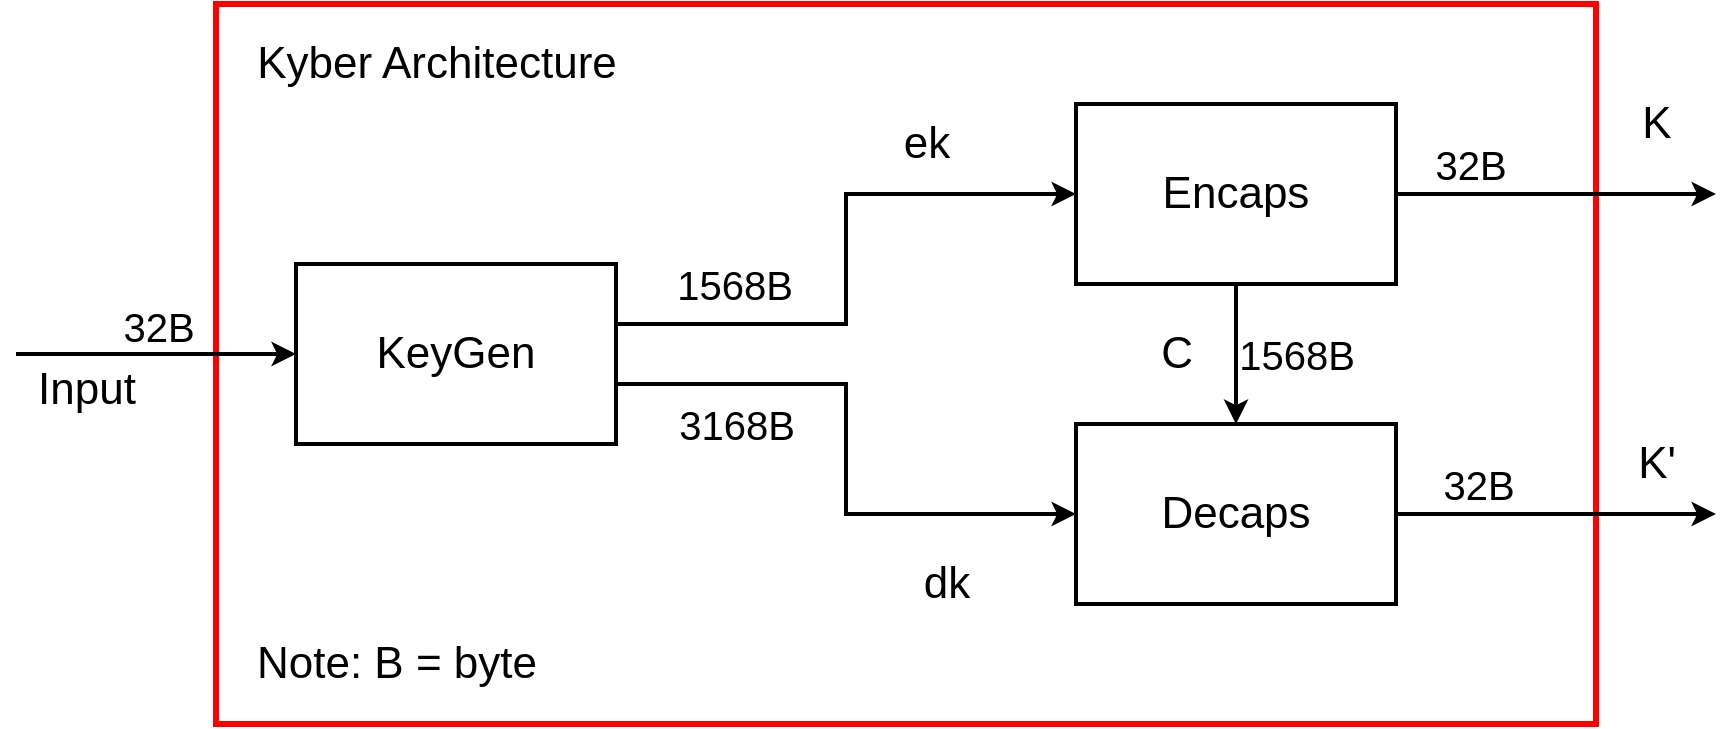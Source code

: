 <mxfile version="24.7.8" pages="3">
  <diagram name="Overview" id="ja2WramjPzVJ_qHBszoy">
    <mxGraphModel dx="2087" dy="1384" grid="1" gridSize="10" guides="1" tooltips="1" connect="1" arrows="1" fold="1" page="0" pageScale="1" pageWidth="850" pageHeight="1100" math="0" shadow="0">
      <root>
        <mxCell id="0" />
        <mxCell id="1" parent="0" />
        <mxCell id="rpDE_CmYQEJC0FY3V-Dk-33" value="" style="rounded=0;whiteSpace=wrap;html=1;strokeWidth=3;strokeColor=#FF0000;" vertex="1" parent="1">
          <mxGeometry x="-40" y="-280" width="690" height="360" as="geometry" />
        </mxCell>
        <mxCell id="rpDE_CmYQEJC0FY3V-Dk-9" style="edgeStyle=orthogonalEdgeStyle;rounded=0;orthogonalLoop=1;jettySize=auto;html=1;startArrow=classic;startFill=1;endArrow=none;endFill=0;strokeWidth=2;" edge="1" parent="1" source="rpDE_CmYQEJC0FY3V-Dk-2">
          <mxGeometry relative="1" as="geometry">
            <mxPoint x="-140" y="-105.0" as="targetPoint" />
          </mxGeometry>
        </mxCell>
        <mxCell id="rpDE_CmYQEJC0FY3V-Dk-15" value="&lt;font style=&quot;font-size: 20px;&quot;&gt;32B&lt;/font&gt;" style="edgeLabel;html=1;align=center;verticalAlign=middle;resizable=0;points=[];" vertex="1" connectable="0" parent="rpDE_CmYQEJC0FY3V-Dk-9">
          <mxGeometry x="0.281" y="2" relative="1" as="geometry">
            <mxPoint x="20" y="-17" as="offset" />
          </mxGeometry>
        </mxCell>
        <mxCell id="rpDE_CmYQEJC0FY3V-Dk-24" style="edgeStyle=orthogonalEdgeStyle;rounded=0;orthogonalLoop=1;jettySize=auto;html=1;entryX=0;entryY=0.5;entryDx=0;entryDy=0;strokeWidth=2;" edge="1" parent="1" source="rpDE_CmYQEJC0FY3V-Dk-2" target="rpDE_CmYQEJC0FY3V-Dk-5">
          <mxGeometry relative="1" as="geometry">
            <Array as="points">
              <mxPoint x="275" y="-120" />
              <mxPoint x="275" y="-185" />
            </Array>
          </mxGeometry>
        </mxCell>
        <mxCell id="rpDE_CmYQEJC0FY3V-Dk-26" value="&lt;font style=&quot;font-size: 20px;&quot;&gt;1568B&lt;/font&gt;" style="edgeLabel;html=1;align=center;verticalAlign=middle;resizable=0;points=[];" vertex="1" connectable="0" parent="rpDE_CmYQEJC0FY3V-Dk-24">
          <mxGeometry x="-0.6" y="4" relative="1" as="geometry">
            <mxPoint y="-16" as="offset" />
          </mxGeometry>
        </mxCell>
        <mxCell id="rpDE_CmYQEJC0FY3V-Dk-25" style="edgeStyle=orthogonalEdgeStyle;rounded=0;orthogonalLoop=1;jettySize=auto;html=1;entryX=0;entryY=0.5;entryDx=0;entryDy=0;strokeWidth=2;" edge="1" parent="1" source="rpDE_CmYQEJC0FY3V-Dk-2" target="rpDE_CmYQEJC0FY3V-Dk-6">
          <mxGeometry relative="1" as="geometry">
            <Array as="points">
              <mxPoint x="275" y="-90" />
              <mxPoint x="275" y="-25" />
            </Array>
          </mxGeometry>
        </mxCell>
        <mxCell id="rpDE_CmYQEJC0FY3V-Dk-27" value="&lt;font style=&quot;font-size: 20px;&quot;&gt;3168B&lt;/font&gt;" style="edgeLabel;html=1;align=center;verticalAlign=middle;resizable=0;points=[];" vertex="1" connectable="0" parent="rpDE_CmYQEJC0FY3V-Dk-25">
          <mxGeometry x="-0.654" relative="1" as="geometry">
            <mxPoint x="9" y="20" as="offset" />
          </mxGeometry>
        </mxCell>
        <mxCell id="rpDE_CmYQEJC0FY3V-Dk-2" value="&lt;font style=&quot;font-size: 22px;&quot;&gt;KeyGen&lt;/font&gt;" style="rounded=0;whiteSpace=wrap;html=1;strokeWidth=2;" vertex="1" parent="1">
          <mxGeometry y="-150" width="160" height="90" as="geometry" />
        </mxCell>
        <mxCell id="rpDE_CmYQEJC0FY3V-Dk-7" style="edgeStyle=orthogonalEdgeStyle;rounded=0;orthogonalLoop=1;jettySize=auto;html=1;strokeWidth=2;" edge="1" parent="1" source="rpDE_CmYQEJC0FY3V-Dk-5">
          <mxGeometry relative="1" as="geometry">
            <mxPoint x="710" y="-185.0" as="targetPoint" />
          </mxGeometry>
        </mxCell>
        <mxCell id="rpDE_CmYQEJC0FY3V-Dk-30" value="&lt;font style=&quot;font-size: 20px;&quot;&gt;32B&lt;/font&gt;" style="edgeLabel;html=1;align=center;verticalAlign=middle;resizable=0;points=[];" vertex="1" connectable="0" parent="rpDE_CmYQEJC0FY3V-Dk-7">
          <mxGeometry x="-0.539" y="1" relative="1" as="geometry">
            <mxPoint y="-14" as="offset" />
          </mxGeometry>
        </mxCell>
        <mxCell id="rpDE_CmYQEJC0FY3V-Dk-21" style="edgeStyle=orthogonalEdgeStyle;rounded=0;orthogonalLoop=1;jettySize=auto;html=1;strokeWidth=2;" edge="1" parent="1" source="rpDE_CmYQEJC0FY3V-Dk-5" target="rpDE_CmYQEJC0FY3V-Dk-6">
          <mxGeometry relative="1" as="geometry" />
        </mxCell>
        <mxCell id="rpDE_CmYQEJC0FY3V-Dk-31" value="&lt;font style=&quot;font-size: 20px;&quot;&gt;1568B&lt;/font&gt;" style="edgeLabel;html=1;align=center;verticalAlign=middle;resizable=0;points=[];" vertex="1" connectable="0" parent="rpDE_CmYQEJC0FY3V-Dk-21">
          <mxGeometry x="-0.086" y="-3" relative="1" as="geometry">
            <mxPoint x="33" y="3" as="offset" />
          </mxGeometry>
        </mxCell>
        <mxCell id="rpDE_CmYQEJC0FY3V-Dk-5" value="&lt;font style=&quot;font-size: 22px;&quot;&gt;Encaps&lt;/font&gt;" style="rounded=0;whiteSpace=wrap;html=1;strokeWidth=2;" vertex="1" parent="1">
          <mxGeometry x="390" y="-230" width="160" height="90" as="geometry" />
        </mxCell>
        <mxCell id="rpDE_CmYQEJC0FY3V-Dk-8" style="edgeStyle=orthogonalEdgeStyle;rounded=0;orthogonalLoop=1;jettySize=auto;html=1;strokeWidth=2;" edge="1" parent="1" source="rpDE_CmYQEJC0FY3V-Dk-6">
          <mxGeometry relative="1" as="geometry">
            <mxPoint x="710" y="-25" as="targetPoint" />
          </mxGeometry>
        </mxCell>
        <mxCell id="rpDE_CmYQEJC0FY3V-Dk-32" value="&lt;font style=&quot;font-size: 20px;&quot;&gt;32B&lt;/font&gt;" style="edgeLabel;html=1;align=center;verticalAlign=middle;resizable=0;points=[];" vertex="1" connectable="0" parent="rpDE_CmYQEJC0FY3V-Dk-8">
          <mxGeometry x="-0.457" relative="1" as="geometry">
            <mxPoint x="-3" y="-15" as="offset" />
          </mxGeometry>
        </mxCell>
        <mxCell id="rpDE_CmYQEJC0FY3V-Dk-6" value="&lt;font style=&quot;font-size: 22px;&quot;&gt;Decaps&lt;/font&gt;" style="rounded=0;whiteSpace=wrap;html=1;strokeWidth=2;" vertex="1" parent="1">
          <mxGeometry x="390" y="-70" width="160" height="90" as="geometry" />
        </mxCell>
        <mxCell id="rpDE_CmYQEJC0FY3V-Dk-18" value="&lt;font style=&quot;font-size: 22px;&quot;&gt;Input&lt;/font&gt;" style="text;html=1;align=center;verticalAlign=middle;resizable=0;points=[];autosize=1;strokeColor=none;fillColor=none;" vertex="1" parent="1">
          <mxGeometry x="-140" y="-107" width="70" height="40" as="geometry" />
        </mxCell>
        <mxCell id="rpDE_CmYQEJC0FY3V-Dk-19" value="&lt;span style=&quot;font-size: 22px;&quot;&gt;ek&lt;/span&gt;" style="text;html=1;align=center;verticalAlign=middle;resizable=0;points=[];autosize=1;strokeColor=none;fillColor=none;" vertex="1" parent="1">
          <mxGeometry x="290" y="-230" width="50" height="40" as="geometry" />
        </mxCell>
        <mxCell id="rpDE_CmYQEJC0FY3V-Dk-20" value="&lt;span style=&quot;font-size: 22px;&quot;&gt;dk&lt;/span&gt;" style="text;html=1;align=center;verticalAlign=middle;resizable=0;points=[];autosize=1;strokeColor=none;fillColor=none;" vertex="1" parent="1">
          <mxGeometry x="300" y="-10" width="50" height="40" as="geometry" />
        </mxCell>
        <mxCell id="rpDE_CmYQEJC0FY3V-Dk-23" value="&lt;span style=&quot;font-size: 22px;&quot;&gt;C&lt;/span&gt;" style="text;html=1;align=center;verticalAlign=middle;resizable=0;points=[];autosize=1;strokeColor=none;fillColor=none;" vertex="1" parent="1">
          <mxGeometry x="420" y="-125" width="40" height="40" as="geometry" />
        </mxCell>
        <mxCell id="rpDE_CmYQEJC0FY3V-Dk-28" value="&lt;span style=&quot;font-size: 22px;&quot;&gt;K&lt;/span&gt;" style="text;html=1;align=center;verticalAlign=middle;resizable=0;points=[];autosize=1;strokeColor=none;fillColor=none;" vertex="1" parent="1">
          <mxGeometry x="660" y="-240" width="40" height="40" as="geometry" />
        </mxCell>
        <mxCell id="rpDE_CmYQEJC0FY3V-Dk-29" value="&lt;span style=&quot;font-size: 22px;&quot;&gt;K&#39;&lt;/span&gt;" style="text;html=1;align=center;verticalAlign=middle;resizable=0;points=[];autosize=1;strokeColor=none;fillColor=none;" vertex="1" parent="1">
          <mxGeometry x="660" y="-70" width="40" height="40" as="geometry" />
        </mxCell>
        <mxCell id="rpDE_CmYQEJC0FY3V-Dk-35" value="&lt;font style=&quot;font-size: 22px;&quot;&gt;Note: B = byte&lt;/font&gt;" style="text;html=1;align=center;verticalAlign=middle;resizable=0;points=[];autosize=1;strokeColor=none;fillColor=none;" vertex="1" parent="1">
          <mxGeometry x="-30" y="30" width="160" height="40" as="geometry" />
        </mxCell>
        <mxCell id="rpDE_CmYQEJC0FY3V-Dk-36" value="&lt;font style=&quot;font-size: 22px;&quot;&gt;Kyber Architecture&lt;/font&gt;" style="text;html=1;align=center;verticalAlign=middle;resizable=0;points=[];autosize=1;strokeColor=none;fillColor=none;" vertex="1" parent="1">
          <mxGeometry x="-30" y="-270" width="200" height="40" as="geometry" />
        </mxCell>
      </root>
    </mxGraphModel>
  </diagram>
  <diagram id="DzeZ252BR9DH2Ovga-I8" name="KeyGen">
    <mxGraphModel dx="2606" dy="1686" grid="1" gridSize="10" guides="1" tooltips="1" connect="1" arrows="1" fold="1" page="0" pageScale="1" pageWidth="850" pageHeight="1100" math="0" shadow="0">
      <root>
        <mxCell id="0" />
        <mxCell id="1" parent="0" />
        <mxCell id="mL34Q1aMtCulInOtnUF3-39" value="" style="rounded=0;whiteSpace=wrap;html=1;strokeWidth=3;strokeColor=#FF0000;" vertex="1" parent="1">
          <mxGeometry x="-240" width="1220" height="510" as="geometry" />
        </mxCell>
        <mxCell id="AHL9EngqiZAHKOS9BCQk-5" style="edgeStyle=orthogonalEdgeStyle;rounded=0;orthogonalLoop=1;jettySize=auto;html=1;entryX=0;entryY=0.5;entryDx=0;entryDy=0;strokeWidth=2;" edge="1" parent="1" source="AHL9EngqiZAHKOS9BCQk-1" target="AHL9EngqiZAHKOS9BCQk-2">
          <mxGeometry relative="1" as="geometry">
            <Array as="points">
              <mxPoint x="10" y="190" />
              <mxPoint x="10" y="105" />
            </Array>
          </mxGeometry>
        </mxCell>
        <mxCell id="AHL9EngqiZAHKOS9BCQk-7" value="&lt;font style=&quot;font-size: 20px;&quot;&gt;32B&lt;/font&gt;" style="edgeLabel;html=1;align=center;verticalAlign=middle;resizable=0;points=[];" vertex="1" connectable="0" parent="AHL9EngqiZAHKOS9BCQk-5">
          <mxGeometry x="-0.602" relative="1" as="geometry">
            <mxPoint y="-20" as="offset" />
          </mxGeometry>
        </mxCell>
        <mxCell id="AHL9EngqiZAHKOS9BCQk-8" style="edgeStyle=orthogonalEdgeStyle;rounded=0;orthogonalLoop=1;jettySize=auto;html=1;endArrow=none;endFill=0;startArrow=classic;startFill=1;strokeWidth=2;" edge="1" parent="1" source="AHL9EngqiZAHKOS9BCQk-1">
          <mxGeometry relative="1" as="geometry">
            <mxPoint x="-300" y="210.0" as="targetPoint" />
          </mxGeometry>
        </mxCell>
        <mxCell id="MlFdts97HYArJtZZ4E4l-2" value="&lt;font style=&quot;font-size: 20px;&quot;&gt;32B&lt;/font&gt;" style="edgeLabel;html=1;align=center;verticalAlign=middle;resizable=0;points=[];" vertex="1" connectable="0" parent="AHL9EngqiZAHKOS9BCQk-8">
          <mxGeometry x="0.212" y="-2" relative="1" as="geometry">
            <mxPoint x="43" y="-18" as="offset" />
          </mxGeometry>
        </mxCell>
        <mxCell id="mL34Q1aMtCulInOtnUF3-5" style="edgeStyle=orthogonalEdgeStyle;rounded=0;orthogonalLoop=1;jettySize=auto;html=1;entryX=0;entryY=0.5;entryDx=0;entryDy=0;strokeWidth=2;" edge="1" parent="1" source="AHL9EngqiZAHKOS9BCQk-1" target="AHL9EngqiZAHKOS9BCQk-3">
          <mxGeometry relative="1" as="geometry">
            <Array as="points">
              <mxPoint x="10" y="230" />
              <mxPoint x="10" y="270" />
            </Array>
          </mxGeometry>
        </mxCell>
        <mxCell id="mL34Q1aMtCulInOtnUF3-7" value="&lt;font style=&quot;font-size: 20px;&quot;&gt;32B&lt;/font&gt;" style="edgeLabel;html=1;align=center;verticalAlign=middle;resizable=0;points=[];" vertex="1" connectable="0" parent="mL34Q1aMtCulInOtnUF3-5">
          <mxGeometry x="-0.565" y="-3" relative="1" as="geometry">
            <mxPoint y="17" as="offset" />
          </mxGeometry>
        </mxCell>
        <mxCell id="mL34Q1aMtCulInOtnUF3-14" style="edgeStyle=orthogonalEdgeStyle;rounded=0;orthogonalLoop=1;jettySize=auto;html=1;entryX=0;entryY=0.5;entryDx=0;entryDy=0;strokeWidth=2;" edge="1" parent="1" source="AHL9EngqiZAHKOS9BCQk-1" target="AHL9EngqiZAHKOS9BCQk-4">
          <mxGeometry relative="1" as="geometry">
            <Array as="points">
              <mxPoint x="10" y="230" />
              <mxPoint x="10" y="390" />
            </Array>
          </mxGeometry>
        </mxCell>
        <mxCell id="AHL9EngqiZAHKOS9BCQk-1" value="&lt;span style=&quot;font-size: 22px;&quot;&gt;Hash G&lt;/span&gt;" style="rounded=0;whiteSpace=wrap;html=1;strokeWidth=2;" vertex="1" parent="1">
          <mxGeometry x="-180" y="180" width="120" height="60" as="geometry" />
        </mxCell>
        <mxCell id="mL34Q1aMtCulInOtnUF3-2" style="edgeStyle=orthogonalEdgeStyle;rounded=0;orthogonalLoop=1;jettySize=auto;html=1;entryX=0;entryY=0.5;entryDx=0;entryDy=0;strokeWidth=2;" edge="1" parent="1" source="AHL9EngqiZAHKOS9BCQk-2" target="mL34Q1aMtCulInOtnUF3-1">
          <mxGeometry relative="1" as="geometry" />
        </mxCell>
        <mxCell id="mL34Q1aMtCulInOtnUF3-8" value="&lt;font style=&quot;font-size: 20px;&quot;&gt;2x256x&lt;b&gt;k&lt;/b&gt;x&lt;b&gt;k&lt;/b&gt;B&lt;/font&gt;" style="edgeLabel;html=1;align=center;verticalAlign=middle;resizable=0;points=[];" vertex="1" connectable="0" parent="mL34Q1aMtCulInOtnUF3-2">
          <mxGeometry x="0.014" y="1" relative="1" as="geometry">
            <mxPoint x="28" y="-14" as="offset" />
          </mxGeometry>
        </mxCell>
        <mxCell id="AHL9EngqiZAHKOS9BCQk-2" value="&lt;span style=&quot;font-size: 22px;&quot;&gt;MatrixGen&lt;/span&gt;" style="rounded=0;whiteSpace=wrap;html=1;strokeWidth=2;" vertex="1" parent="1">
          <mxGeometry x="80" y="30" width="120" height="150" as="geometry" />
        </mxCell>
        <mxCell id="mL34Q1aMtCulInOtnUF3-9" style="edgeStyle=orthogonalEdgeStyle;rounded=0;orthogonalLoop=1;jettySize=auto;html=1;startArrow=classic;startFill=1;endArrow=none;endFill=0;strokeWidth=2;" edge="1" parent="1" source="AHL9EngqiZAHKOS9BCQk-3">
          <mxGeometry relative="1" as="geometry">
            <mxPoint x="140" y="200" as="targetPoint" />
          </mxGeometry>
        </mxCell>
        <mxCell id="mL34Q1aMtCulInOtnUF3-12" style="edgeStyle=orthogonalEdgeStyle;rounded=0;orthogonalLoop=1;jettySize=auto;html=1;entryX=0.5;entryY=0;entryDx=0;entryDy=0;strokeWidth=2;" edge="1" parent="1" source="AHL9EngqiZAHKOS9BCQk-3" target="AHL9EngqiZAHKOS9BCQk-4">
          <mxGeometry relative="1" as="geometry" />
        </mxCell>
        <mxCell id="mL34Q1aMtCulInOtnUF3-15" style="edgeStyle=orthogonalEdgeStyle;rounded=0;orthogonalLoop=1;jettySize=auto;html=1;entryX=0.5;entryY=1;entryDx=0;entryDy=0;strokeWidth=2;" edge="1" parent="1" source="AHL9EngqiZAHKOS9BCQk-3" target="mL34Q1aMtCulInOtnUF3-1">
          <mxGeometry relative="1" as="geometry" />
        </mxCell>
        <mxCell id="mL34Q1aMtCulInOtnUF3-17" value="&lt;font style=&quot;font-size: 20px;&quot;&gt;2x256x&lt;b&gt;k&lt;/b&gt;B&lt;/font&gt;" style="edgeLabel;html=1;align=center;verticalAlign=middle;resizable=0;points=[];" vertex="1" connectable="0" parent="mL34Q1aMtCulInOtnUF3-15">
          <mxGeometry x="-0.352" y="1" relative="1" as="geometry">
            <mxPoint y="-19" as="offset" />
          </mxGeometry>
        </mxCell>
        <mxCell id="mL34Q1aMtCulInOtnUF3-26" style="edgeStyle=orthogonalEdgeStyle;rounded=0;orthogonalLoop=1;jettySize=auto;html=1;jumpStyle=line;strokeWidth=2;" edge="1" parent="1" source="AHL9EngqiZAHKOS9BCQk-3">
          <mxGeometry relative="1" as="geometry">
            <mxPoint x="1040" y="270" as="targetPoint" />
          </mxGeometry>
        </mxCell>
        <mxCell id="AHL9EngqiZAHKOS9BCQk-3" value="&lt;span style=&quot;font-size: 22px;&quot;&gt;ErrorGen&lt;/span&gt;" style="rounded=0;whiteSpace=wrap;html=1;strokeWidth=2;" vertex="1" parent="1">
          <mxGeometry x="80" y="240" width="120" height="60" as="geometry" />
        </mxCell>
        <mxCell id="mL34Q1aMtCulInOtnUF3-20" style="edgeStyle=orthogonalEdgeStyle;rounded=0;orthogonalLoop=1;jettySize=auto;html=1;entryX=0;entryY=0.5;entryDx=0;entryDy=0;strokeWidth=2;" edge="1" parent="1" source="AHL9EngqiZAHKOS9BCQk-4" target="mL34Q1aMtCulInOtnUF3-18">
          <mxGeometry relative="1" as="geometry" />
        </mxCell>
        <mxCell id="mL34Q1aMtCulInOtnUF3-21" value="&lt;font style=&quot;font-size: 20px;&quot;&gt;2x256x&lt;b&gt;k&lt;/b&gt;B&lt;/font&gt;" style="edgeLabel;html=1;align=center;verticalAlign=middle;resizable=0;points=[];" vertex="1" connectable="0" parent="mL34Q1aMtCulInOtnUF3-20">
          <mxGeometry x="-0.05" y="3" relative="1" as="geometry">
            <mxPoint x="-31" y="-17" as="offset" />
          </mxGeometry>
        </mxCell>
        <mxCell id="AHL9EngqiZAHKOS9BCQk-4" value="&lt;span style=&quot;font-size: 22px;&quot;&gt;ErrorGen&lt;/span&gt;" style="rounded=0;whiteSpace=wrap;html=1;strokeWidth=2;" vertex="1" parent="1">
          <mxGeometry x="80" y="360" width="120" height="60" as="geometry" />
        </mxCell>
        <mxCell id="AHL9EngqiZAHKOS9BCQk-6" value="&lt;font style=&quot;font-size: 22px;&quot;&gt;rho&lt;/font&gt;" style="text;html=1;align=center;verticalAlign=middle;resizable=0;points=[];autosize=1;strokeColor=none;fillColor=none;" vertex="1" parent="1">
          <mxGeometry x="10" y="60" width="60" height="40" as="geometry" />
        </mxCell>
        <mxCell id="MlFdts97HYArJtZZ4E4l-1" value="&lt;font style=&quot;font-size: 22px;&quot;&gt;d&lt;/font&gt;" style="text;html=1;align=center;verticalAlign=middle;resizable=0;points=[];autosize=1;strokeColor=none;fillColor=none;" vertex="1" parent="1">
          <mxGeometry x="-300" y="210" width="40" height="40" as="geometry" />
        </mxCell>
        <mxCell id="mL34Q1aMtCulInOtnUF3-1" value="&lt;font style=&quot;font-size: 22px;&quot;&gt;Mul Matrix&lt;/font&gt;" style="rounded=0;whiteSpace=wrap;html=1;strokeWidth=2;" vertex="1" parent="1">
          <mxGeometry x="440" y="75" width="120" height="60" as="geometry" />
        </mxCell>
        <mxCell id="mL34Q1aMtCulInOtnUF3-4" value="&lt;font style=&quot;font-size: 22px;&quot;&gt;A&#39;&amp;nbsp;&lt;/font&gt;" style="text;html=1;align=center;verticalAlign=middle;resizable=0;points=[];autosize=1;strokeColor=none;fillColor=none;" vertex="1" parent="1">
          <mxGeometry x="240" y="60" width="50" height="40" as="geometry" />
        </mxCell>
        <mxCell id="mL34Q1aMtCulInOtnUF3-6" value="&lt;font style=&quot;font-size: 22px;&quot;&gt;sigma&lt;/font&gt;" style="text;html=1;align=center;verticalAlign=middle;resizable=0;points=[];autosize=1;strokeColor=none;fillColor=none;" vertex="1" parent="1">
          <mxGeometry x="-70" y="300" width="80" height="40" as="geometry" />
        </mxCell>
        <mxCell id="mL34Q1aMtCulInOtnUF3-10" value="&lt;font style=&quot;font-size: 20px;&quot;&gt;N = 0&lt;/font&gt;" style="text;html=1;align=center;verticalAlign=middle;resizable=0;points=[];autosize=1;strokeColor=none;fillColor=none;" vertex="1" parent="1">
          <mxGeometry x="140" y="200" width="70" height="40" as="geometry" />
        </mxCell>
        <mxCell id="mL34Q1aMtCulInOtnUF3-13" value="&lt;font style=&quot;font-size: 22px;&quot;&gt;N&lt;/font&gt;" style="text;html=1;align=center;verticalAlign=middle;resizable=0;points=[];autosize=1;strokeColor=none;fillColor=none;" vertex="1" parent="1">
          <mxGeometry x="145" y="313" width="40" height="40" as="geometry" />
        </mxCell>
        <mxCell id="mL34Q1aMtCulInOtnUF3-16" value="&lt;font style=&quot;font-size: 22px;&quot;&gt;S&#39;&lt;/font&gt;" style="text;html=1;align=center;verticalAlign=middle;resizable=0;points=[];autosize=1;strokeColor=none;fillColor=none;" vertex="1" parent="1">
          <mxGeometry x="245" y="233" width="40" height="40" as="geometry" />
        </mxCell>
        <mxCell id="mL34Q1aMtCulInOtnUF3-18" value="&lt;font style=&quot;font-size: 22px;&quot;&gt;Add Matrix&lt;/font&gt;" style="rounded=0;whiteSpace=wrap;html=1;strokeWidth=2;" vertex="1" parent="1">
          <mxGeometry x="560" y="360" width="120" height="60" as="geometry" />
        </mxCell>
        <mxCell id="mL34Q1aMtCulInOtnUF3-19" style="edgeStyle=orthogonalEdgeStyle;rounded=0;orthogonalLoop=1;jettySize=auto;html=1;entryX=0.569;entryY=0.039;entryDx=0;entryDy=0;entryPerimeter=0;strokeWidth=2;jumpStyle=arc;" edge="1" parent="1" source="mL34Q1aMtCulInOtnUF3-1" target="mL34Q1aMtCulInOtnUF3-18">
          <mxGeometry relative="1" as="geometry">
            <Array as="points">
              <mxPoint x="628" y="105" />
            </Array>
          </mxGeometry>
        </mxCell>
        <mxCell id="mL34Q1aMtCulInOtnUF3-23" value="&lt;font style=&quot;font-size: 20px;&quot;&gt;2x256xkB&lt;/font&gt;" style="edgeLabel;html=1;align=center;verticalAlign=middle;resizable=0;points=[];" vertex="1" connectable="0" parent="mL34Q1aMtCulInOtnUF3-19">
          <mxGeometry x="-0.76" y="-1" relative="1" as="geometry">
            <mxPoint x="81" y="84" as="offset" />
          </mxGeometry>
        </mxCell>
        <mxCell id="mL34Q1aMtCulInOtnUF3-22" value="&lt;font style=&quot;font-size: 22px;&quot;&gt;E&#39;&lt;/font&gt;" style="text;html=1;align=center;verticalAlign=middle;resizable=0;points=[];autosize=1;strokeColor=none;fillColor=none;" vertex="1" parent="1">
          <mxGeometry x="245" y="353" width="40" height="40" as="geometry" />
        </mxCell>
        <mxCell id="mL34Q1aMtCulInOtnUF3-27" value="&lt;font style=&quot;font-size: 22px;&quot;&gt;dk&lt;/font&gt;" style="text;html=1;align=center;verticalAlign=middle;resizable=0;points=[];autosize=1;strokeColor=none;fillColor=none;" vertex="1" parent="1">
          <mxGeometry x="990" y="233" width="50" height="40" as="geometry" />
        </mxCell>
        <mxCell id="mL34Q1aMtCulInOtnUF3-32" style="edgeStyle=orthogonalEdgeStyle;rounded=0;orthogonalLoop=1;jettySize=auto;html=1;strokeWidth=2;" edge="1" parent="1" source="mL34Q1aMtCulInOtnUF3-30">
          <mxGeometry relative="1" as="geometry">
            <mxPoint x="1040" y="405" as="targetPoint" />
          </mxGeometry>
        </mxCell>
        <mxCell id="mL34Q1aMtCulInOtnUF3-37" value="&lt;font style=&quot;font-size: 20px;&quot;&gt;(2x256x&lt;b&gt;k&lt;/b&gt; + 32)B&lt;/font&gt;" style="edgeLabel;html=1;align=center;verticalAlign=middle;resizable=0;points=[];" vertex="1" connectable="0" parent="mL34Q1aMtCulInOtnUF3-32">
          <mxGeometry x="-0.611" y="2" relative="1" as="geometry">
            <mxPoint x="43" y="-23" as="offset" />
          </mxGeometry>
        </mxCell>
        <mxCell id="mL34Q1aMtCulInOtnUF3-34" style="edgeStyle=orthogonalEdgeStyle;rounded=0;orthogonalLoop=1;jettySize=auto;html=1;startArrow=classic;startFill=1;endArrow=none;endFill=0;strokeWidth=2;" edge="1" parent="1" source="mL34Q1aMtCulInOtnUF3-30">
          <mxGeometry relative="1" as="geometry">
            <mxPoint x="680" y="440" as="targetPoint" />
            <Array as="points">
              <mxPoint x="690" y="440" />
              <mxPoint x="690" y="440" />
            </Array>
          </mxGeometry>
        </mxCell>
        <mxCell id="mL34Q1aMtCulInOtnUF3-30" value="&lt;font style=&quot;font-size: 22px;&quot;&gt;Concat&lt;/font&gt;" style="rounded=0;whiteSpace=wrap;html=1;strokeWidth=2;" vertex="1" parent="1">
          <mxGeometry x="725" y="360" width="75" height="90" as="geometry" />
        </mxCell>
        <mxCell id="mL34Q1aMtCulInOtnUF3-31" style="edgeStyle=orthogonalEdgeStyle;rounded=0;orthogonalLoop=1;jettySize=auto;html=1;entryX=-0.011;entryY=0.329;entryDx=0;entryDy=0;entryPerimeter=0;strokeWidth=2;" edge="1" parent="1" source="mL34Q1aMtCulInOtnUF3-18" target="mL34Q1aMtCulInOtnUF3-30">
          <mxGeometry relative="1" as="geometry" />
        </mxCell>
        <mxCell id="mL34Q1aMtCulInOtnUF3-33" value="&lt;font style=&quot;font-size: 22px;&quot;&gt;ek&lt;/font&gt;" style="text;html=1;align=center;verticalAlign=middle;resizable=0;points=[];autosize=1;strokeColor=none;fillColor=none;" vertex="1" parent="1">
          <mxGeometry x="990" y="360" width="50" height="40" as="geometry" />
        </mxCell>
        <mxCell id="mL34Q1aMtCulInOtnUF3-35" value="&lt;font style=&quot;font-size: 22px;&quot;&gt;rho&lt;/font&gt;" style="text;html=1;align=center;verticalAlign=middle;resizable=0;points=[];autosize=1;strokeColor=none;fillColor=none;" vertex="1" parent="1">
          <mxGeometry x="660" y="440" width="60" height="40" as="geometry" />
        </mxCell>
        <mxCell id="mL34Q1aMtCulInOtnUF3-38" value="&lt;font style=&quot;font-size: 22px;&quot;&gt;T&#39; || rho&lt;/font&gt;" style="text;html=1;align=center;verticalAlign=middle;resizable=0;points=[];autosize=1;strokeColor=none;fillColor=none;" vertex="1" parent="1">
          <mxGeometry x="820" y="410" width="100" height="40" as="geometry" />
        </mxCell>
        <mxCell id="gDZAAP-b3rkkrKxBJ4LL-1" value="&lt;font style=&quot;font-size: 22px;&quot;&gt;max(k) = 4&lt;br&gt;B = byte&lt;/font&gt;" style="text;html=1;align=center;verticalAlign=middle;resizable=0;points=[];autosize=1;strokeColor=none;fillColor=none;" vertex="1" parent="1">
          <mxGeometry x="-220" y="425" width="130" height="70" as="geometry" />
        </mxCell>
        <mxCell id="lDoPolixfYt_J7jcg72q-1" value="&lt;font style=&quot;font-size: 22px;&quot;&gt;KeyGen&lt;/font&gt;" style="text;html=1;align=center;verticalAlign=middle;resizable=0;points=[];autosize=1;strokeColor=none;fillColor=none;" vertex="1" parent="1">
          <mxGeometry x="-220" y="10" width="100" height="40" as="geometry" />
        </mxCell>
      </root>
    </mxGraphModel>
  </diagram>
  <diagram id="PGKFDCoOOxPrzJTa-34Q" name="Encaps">
    <mxGraphModel dx="1434" dy="836" grid="1" gridSize="10" guides="1" tooltips="1" connect="1" arrows="1" fold="1" page="0" pageScale="1" pageWidth="850" pageHeight="1100" math="0" shadow="0">
      <root>
        <mxCell id="0" />
        <mxCell id="1" parent="0" />
      </root>
    </mxGraphModel>
  </diagram>
</mxfile>

